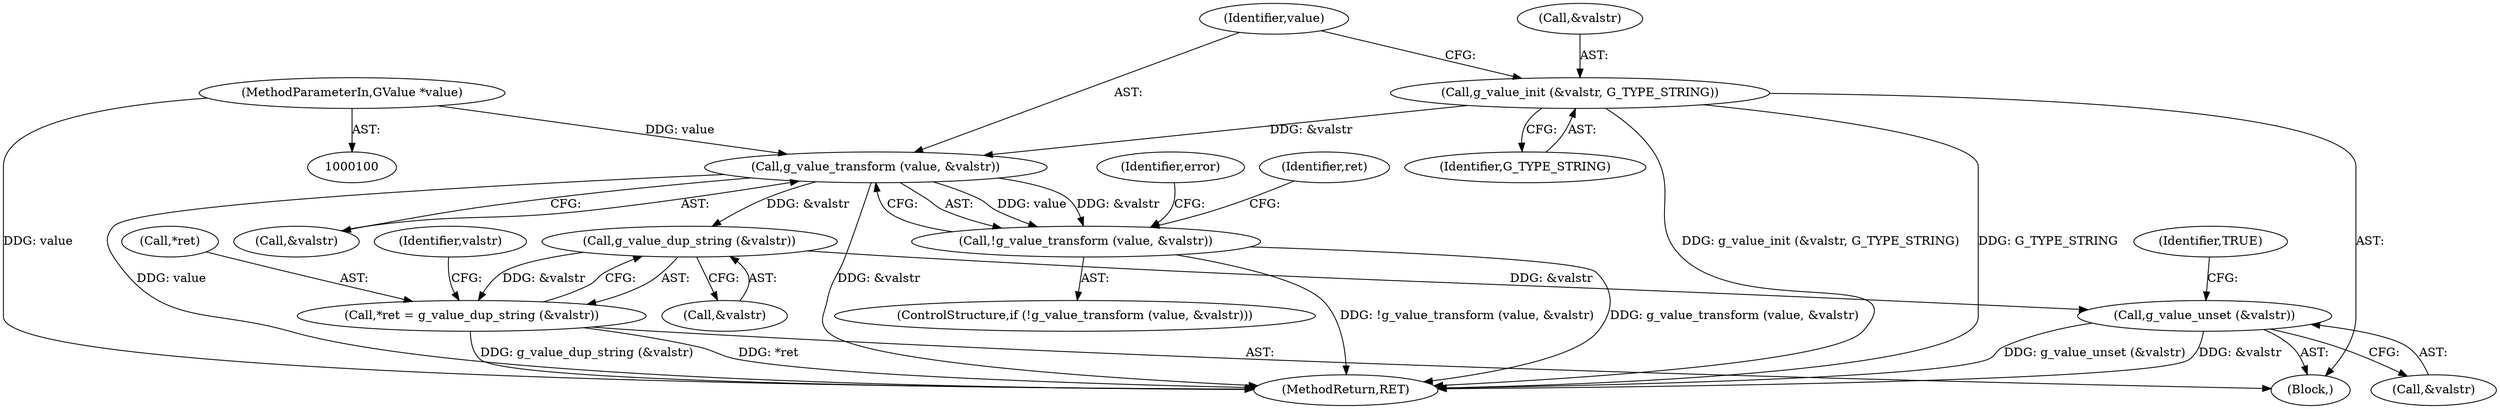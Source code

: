 digraph "1_dbus_9a6bce9b615abca6068348c1606ba8eaf13d9ae0_39@pointer" {
"1000113" [label="(Call,g_value_transform (value, &valstr))"];
"1000102" [label="(MethodParameterIn,GValue *value)"];
"1000107" [label="(Call,g_value_init (&valstr, G_TYPE_STRING))"];
"1000112" [label="(Call,!g_value_transform (value, &valstr))"];
"1000128" [label="(Call,g_value_dup_string (&valstr))"];
"1000125" [label="(Call,*ret = g_value_dup_string (&valstr))"];
"1000131" [label="(Call,g_value_unset (&valstr))"];
"1000113" [label="(Call,g_value_transform (value, &valstr))"];
"1000115" [label="(Call,&valstr)"];
"1000126" [label="(Call,*ret)"];
"1000108" [label="(Call,&valstr)"];
"1000102" [label="(MethodParameterIn,GValue *value)"];
"1000110" [label="(Identifier,G_TYPE_STRING)"];
"1000111" [label="(ControlStructure,if (!g_value_transform (value, &valstr)))"];
"1000135" [label="(Identifier,TRUE)"];
"1000125" [label="(Call,*ret = g_value_dup_string (&valstr))"];
"1000107" [label="(Call,g_value_init (&valstr, G_TYPE_STRING))"];
"1000105" [label="(Block,)"];
"1000133" [label="(Identifier,valstr)"];
"1000114" [label="(Identifier,value)"];
"1000136" [label="(MethodReturn,RET)"];
"1000129" [label="(Call,&valstr)"];
"1000119" [label="(Identifier,error)"];
"1000127" [label="(Identifier,ret)"];
"1000132" [label="(Call,&valstr)"];
"1000128" [label="(Call,g_value_dup_string (&valstr))"];
"1000131" [label="(Call,g_value_unset (&valstr))"];
"1000112" [label="(Call,!g_value_transform (value, &valstr))"];
"1000113" -> "1000112"  [label="AST: "];
"1000113" -> "1000115"  [label="CFG: "];
"1000114" -> "1000113"  [label="AST: "];
"1000115" -> "1000113"  [label="AST: "];
"1000112" -> "1000113"  [label="CFG: "];
"1000113" -> "1000136"  [label="DDG: value"];
"1000113" -> "1000136"  [label="DDG: &valstr"];
"1000113" -> "1000112"  [label="DDG: value"];
"1000113" -> "1000112"  [label="DDG: &valstr"];
"1000102" -> "1000113"  [label="DDG: value"];
"1000107" -> "1000113"  [label="DDG: &valstr"];
"1000113" -> "1000128"  [label="DDG: &valstr"];
"1000102" -> "1000100"  [label="AST: "];
"1000102" -> "1000136"  [label="DDG: value"];
"1000107" -> "1000105"  [label="AST: "];
"1000107" -> "1000110"  [label="CFG: "];
"1000108" -> "1000107"  [label="AST: "];
"1000110" -> "1000107"  [label="AST: "];
"1000114" -> "1000107"  [label="CFG: "];
"1000107" -> "1000136"  [label="DDG: g_value_init (&valstr, G_TYPE_STRING)"];
"1000107" -> "1000136"  [label="DDG: G_TYPE_STRING"];
"1000112" -> "1000111"  [label="AST: "];
"1000119" -> "1000112"  [label="CFG: "];
"1000127" -> "1000112"  [label="CFG: "];
"1000112" -> "1000136"  [label="DDG: !g_value_transform (value, &valstr)"];
"1000112" -> "1000136"  [label="DDG: g_value_transform (value, &valstr)"];
"1000128" -> "1000125"  [label="AST: "];
"1000128" -> "1000129"  [label="CFG: "];
"1000129" -> "1000128"  [label="AST: "];
"1000125" -> "1000128"  [label="CFG: "];
"1000128" -> "1000125"  [label="DDG: &valstr"];
"1000128" -> "1000131"  [label="DDG: &valstr"];
"1000125" -> "1000105"  [label="AST: "];
"1000126" -> "1000125"  [label="AST: "];
"1000133" -> "1000125"  [label="CFG: "];
"1000125" -> "1000136"  [label="DDG: *ret"];
"1000125" -> "1000136"  [label="DDG: g_value_dup_string (&valstr)"];
"1000131" -> "1000105"  [label="AST: "];
"1000131" -> "1000132"  [label="CFG: "];
"1000132" -> "1000131"  [label="AST: "];
"1000135" -> "1000131"  [label="CFG: "];
"1000131" -> "1000136"  [label="DDG: &valstr"];
"1000131" -> "1000136"  [label="DDG: g_value_unset (&valstr)"];
}
